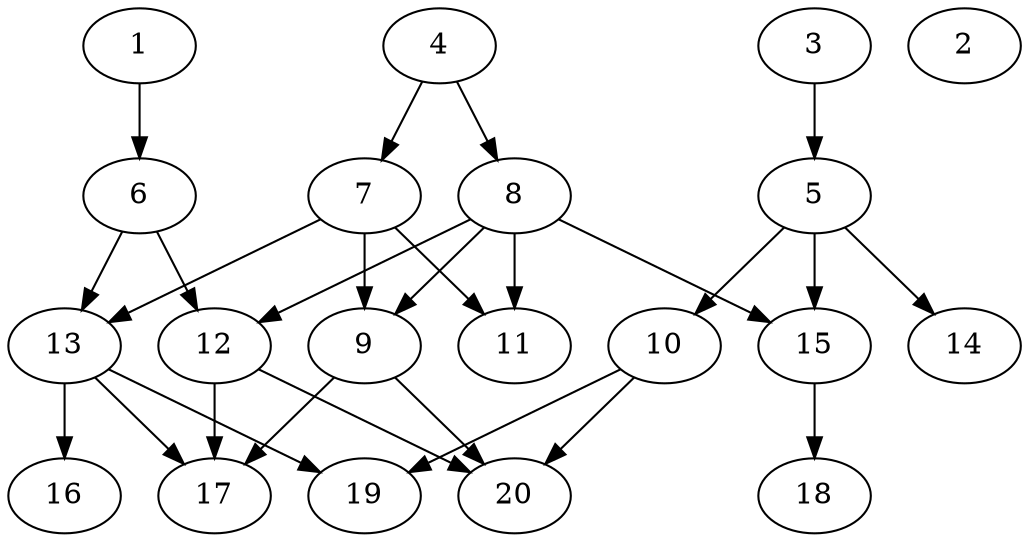 // DAG automatically generated by daggen at Sat Jul 27 15:38:13 2019
// ./daggen --dot -n 20 --ccr 0.4 --fat 0.6 --regular 0.5 --density 0.4 --mindata 5242880 --maxdata 52428800 
digraph G {
  1 [size="88253440", alpha="0.12", expect_size="35301376"] 
  1 -> 6 [size ="35301376"]
  2 [size="70791680", alpha="0.07", expect_size="28316672"] 
  3 [size="34406400", alpha="0.19", expect_size="13762560"] 
  3 -> 5 [size ="13762560"]
  4 [size="121538560", alpha="0.17", expect_size="48615424"] 
  4 -> 7 [size ="48615424"]
  4 -> 8 [size ="48615424"]
  5 [size="56773120", alpha="0.10", expect_size="22709248"] 
  5 -> 10 [size ="22709248"]
  5 -> 14 [size ="22709248"]
  5 -> 15 [size ="22709248"]
  6 [size="32007680", alpha="0.10", expect_size="12803072"] 
  6 -> 12 [size ="12803072"]
  6 -> 13 [size ="12803072"]
  7 [size="14799360", alpha="0.16", expect_size="5919744"] 
  7 -> 9 [size ="5919744"]
  7 -> 11 [size ="5919744"]
  7 -> 13 [size ="5919744"]
  8 [size="76928000", alpha="0.17", expect_size="30771200"] 
  8 -> 9 [size ="30771200"]
  8 -> 11 [size ="30771200"]
  8 -> 12 [size ="30771200"]
  8 -> 15 [size ="30771200"]
  9 [size="60226560", alpha="0.18", expect_size="24090624"] 
  9 -> 17 [size ="24090624"]
  9 -> 20 [size ="24090624"]
  10 [size="92160000", alpha="0.12", expect_size="36864000"] 
  10 -> 19 [size ="36864000"]
  10 -> 20 [size ="36864000"]
  11 [size="34129920", alpha="0.10", expect_size="13651968"] 
  12 [size="104253440", alpha="0.12", expect_size="41701376"] 
  12 -> 17 [size ="41701376"]
  12 -> 20 [size ="41701376"]
  13 [size="28569600", alpha="0.18", expect_size="11427840"] 
  13 -> 16 [size ="11427840"]
  13 -> 17 [size ="11427840"]
  13 -> 19 [size ="11427840"]
  14 [size="24174080", alpha="0.19", expect_size="9669632"] 
  15 [size="126594560", alpha="0.16", expect_size="50637824"] 
  15 -> 18 [size ="50637824"]
  16 [size="69724160", alpha="0.10", expect_size="27889664"] 
  17 [size="127068160", alpha="0.08", expect_size="50827264"] 
  18 [size="102300160", alpha="0.15", expect_size="40920064"] 
  19 [size="86179840", alpha="0.04", expect_size="34471936"] 
  20 [size="73024000", alpha="0.18", expect_size="29209600"] 
}
